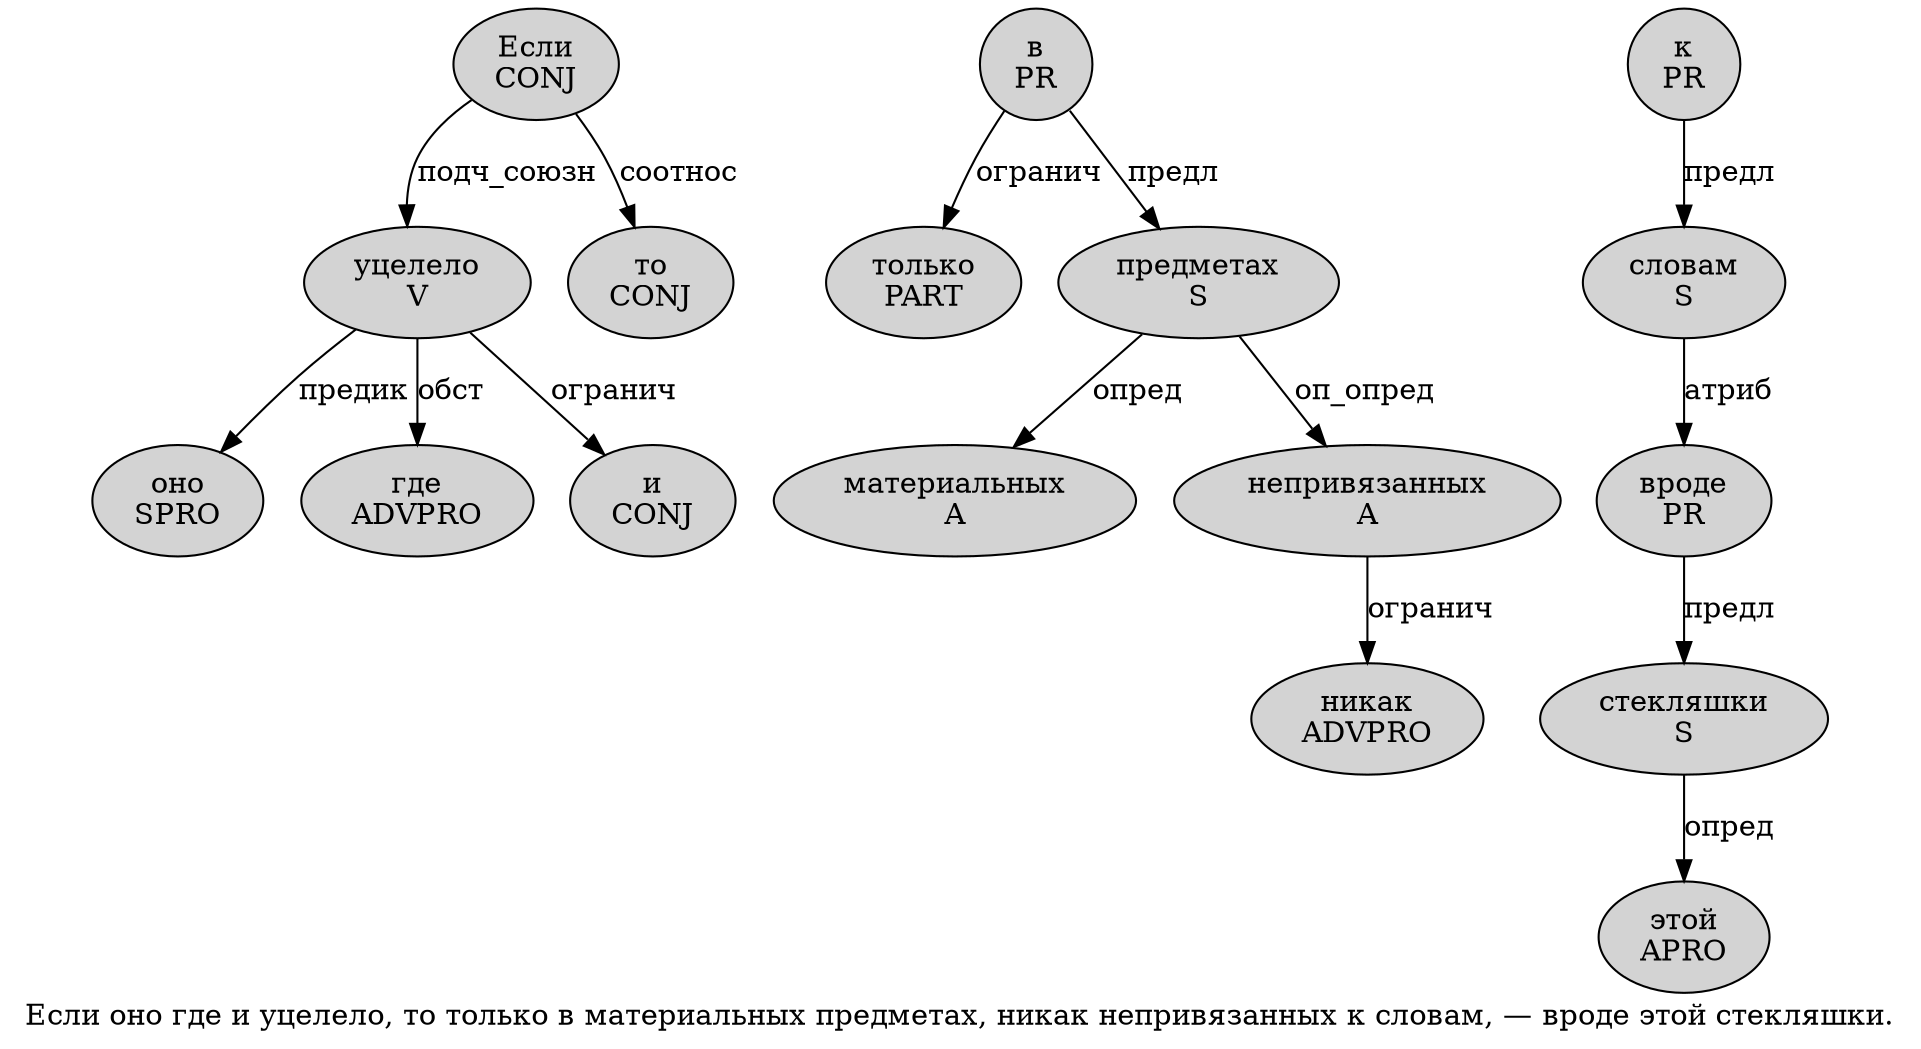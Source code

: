 digraph SENTENCE_3727 {
	graph [label="Если оно где и уцелело, то только в материальных предметах, никак непривязанных к словам, — вроде этой стекляшки."]
	node [style=filled]
		0 [label="Если
CONJ" color="" fillcolor=lightgray penwidth=1 shape=ellipse]
		1 [label="оно
SPRO" color="" fillcolor=lightgray penwidth=1 shape=ellipse]
		2 [label="где
ADVPRO" color="" fillcolor=lightgray penwidth=1 shape=ellipse]
		3 [label="и
CONJ" color="" fillcolor=lightgray penwidth=1 shape=ellipse]
		4 [label="уцелело
V" color="" fillcolor=lightgray penwidth=1 shape=ellipse]
		6 [label="то
CONJ" color="" fillcolor=lightgray penwidth=1 shape=ellipse]
		7 [label="только
PART" color="" fillcolor=lightgray penwidth=1 shape=ellipse]
		8 [label="в
PR" color="" fillcolor=lightgray penwidth=1 shape=ellipse]
		9 [label="материальных
A" color="" fillcolor=lightgray penwidth=1 shape=ellipse]
		10 [label="предметах
S" color="" fillcolor=lightgray penwidth=1 shape=ellipse]
		12 [label="никак
ADVPRO" color="" fillcolor=lightgray penwidth=1 shape=ellipse]
		13 [label="непривязанных
A" color="" fillcolor=lightgray penwidth=1 shape=ellipse]
		14 [label="к
PR" color="" fillcolor=lightgray penwidth=1 shape=ellipse]
		15 [label="словам
S" color="" fillcolor=lightgray penwidth=1 shape=ellipse]
		18 [label="вроде
PR" color="" fillcolor=lightgray penwidth=1 shape=ellipse]
		19 [label="этой
APRO" color="" fillcolor=lightgray penwidth=1 shape=ellipse]
		20 [label="стекляшки
S" color="" fillcolor=lightgray penwidth=1 shape=ellipse]
			10 -> 9 [label="опред"]
			10 -> 13 [label="оп_опред"]
			8 -> 7 [label="огранич"]
			8 -> 10 [label="предл"]
			13 -> 12 [label="огранич"]
			20 -> 19 [label="опред"]
			15 -> 18 [label="атриб"]
			18 -> 20 [label="предл"]
			14 -> 15 [label="предл"]
			0 -> 4 [label="подч_союзн"]
			0 -> 6 [label="соотнос"]
			4 -> 1 [label="предик"]
			4 -> 2 [label="обст"]
			4 -> 3 [label="огранич"]
}